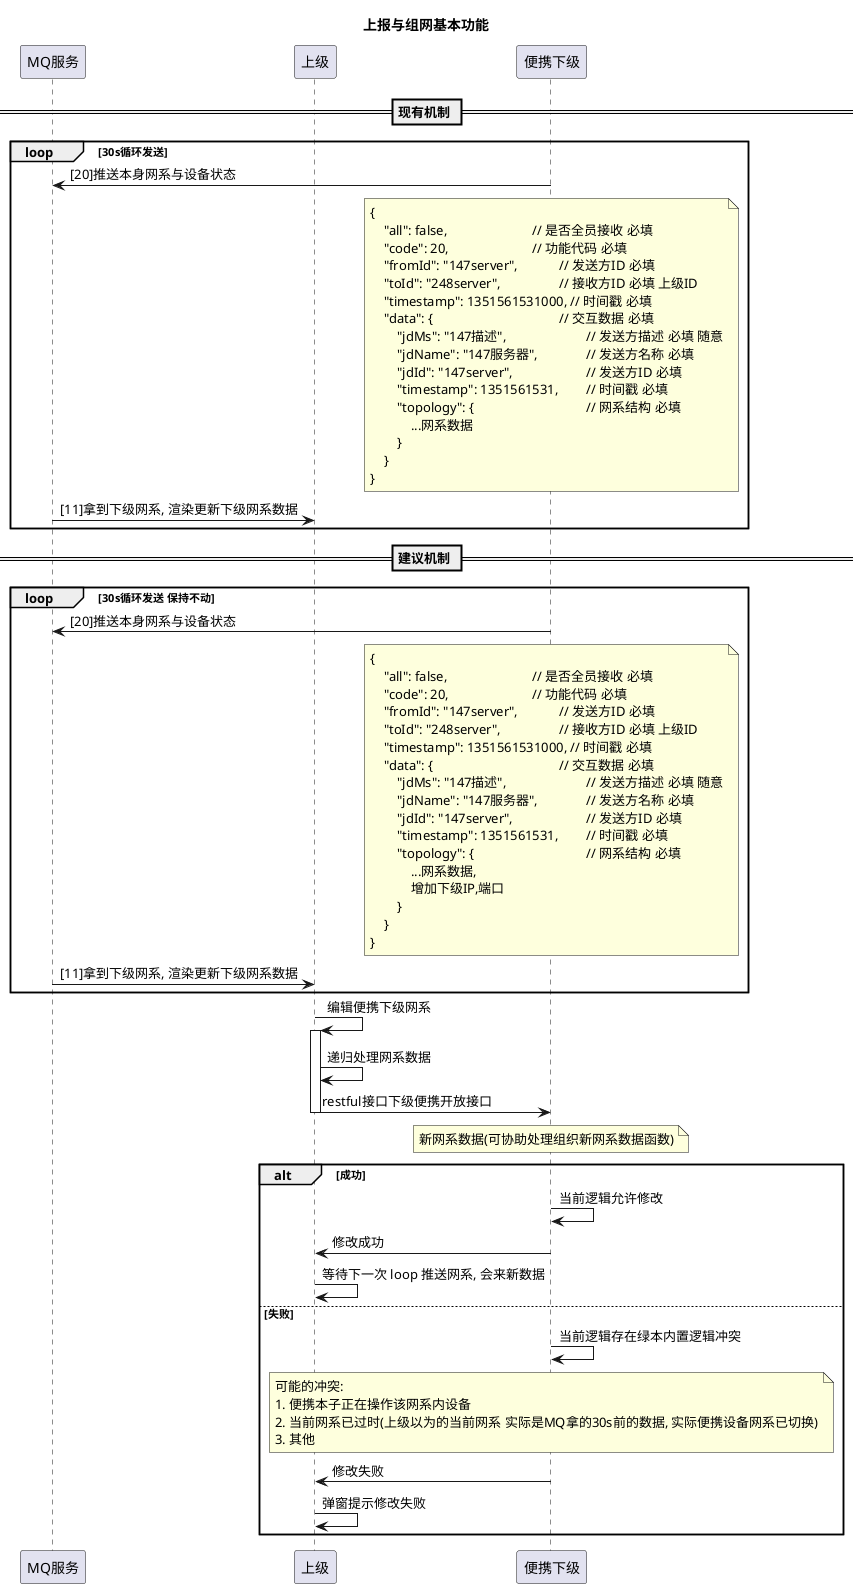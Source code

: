 @startuml
title 上报与组网基本功能

participant MQ服务
participant 上级
participant 便携下级

== 现有机制 ==
loop 30s循环发送
便携下级 -> MQ服务: [20]推送本身网系与设备状态
note over 便携下级
{
    "all": false,				// 是否全员接收 必填
    "code": 20,				// 功能代码 必填
    "fromId": "147server",		// 发送方ID 必填
    "toId": "248server",		        // 接收方ID 必填 上级ID
    "timestamp": 1351561531000, // 时间戳 必填
    "data": {					// 交互数据 必填
        "jdMs": "147描述",			// 发送方描述 必填 随意
        "jdName": "147服务器",		// 发送方名称 必填
        "jdId": "147server",			// 发送方ID 必填
        "timestamp": 1351561531,		// 时间戳 必填
        "topology": {					// 网系结构 必填
            ...网系数据
        }
    }
}
endnote
上级 <- MQ服务: [11]拿到下级网系, 渲染更新下级网系数据
end loop

== 建议机制 ==
loop 30s循环发送 保持不动
便携下级 -> MQ服务: [20]推送本身网系与设备状态
note over 便携下级
{
    "all": false,				// 是否全员接收 必填
    "code": 20,				// 功能代码 必填
    "fromId": "147server",		// 发送方ID 必填
    "toId": "248server",		        // 接收方ID 必填 上级ID
    "timestamp": 1351561531000, // 时间戳 必填
    "data": {					// 交互数据 必填
        "jdMs": "147描述",			// 发送方描述 必填 随意
        "jdName": "147服务器",		// 发送方名称 必填
        "jdId": "147server",			// 发送方ID 必填
        "timestamp": 1351561531,		// 时间戳 必填
        "topology": {					// 网系结构 必填
            ...网系数据,
            增加下级IP,端口
        }
    }
}
endnote
上级 <- MQ服务: [11]拿到下级网系, 渲染更新下级网系数据
end loop

上级 -> 上级: 编辑便携下级网系
activate 上级
上级 -> 上级: 递归处理网系数据
上级 -> 便携下级: restful接口下级便携开放接口
    note over 便携下级
    新网系数据(可协助处理组织新网系数据函数)
    endnote
deactivate 上级

alt 成功
便携下级 -> 便携下级: 当前逻辑允许修改
便携下级 -> 上级: 修改成功
上级 -> 上级: 等待下一次 loop 推送网系, 会来新数据
else 失败
便携下级 -> 便携下级: 当前逻辑存在绿本内置逻辑冲突
    note over 便携下级
    可能的冲突:
    1. 便携本子正在操作该网系内设备
    2. 当前网系已过时(上级以为的当前网系 实际是MQ拿的30s前的数据, 实际便携设备网系已切换)
    3. 其他
    endnote
便携下级 -> 上级: 修改失败
上级 -> 上级: 弹窗提示修改失败
end
@enduml